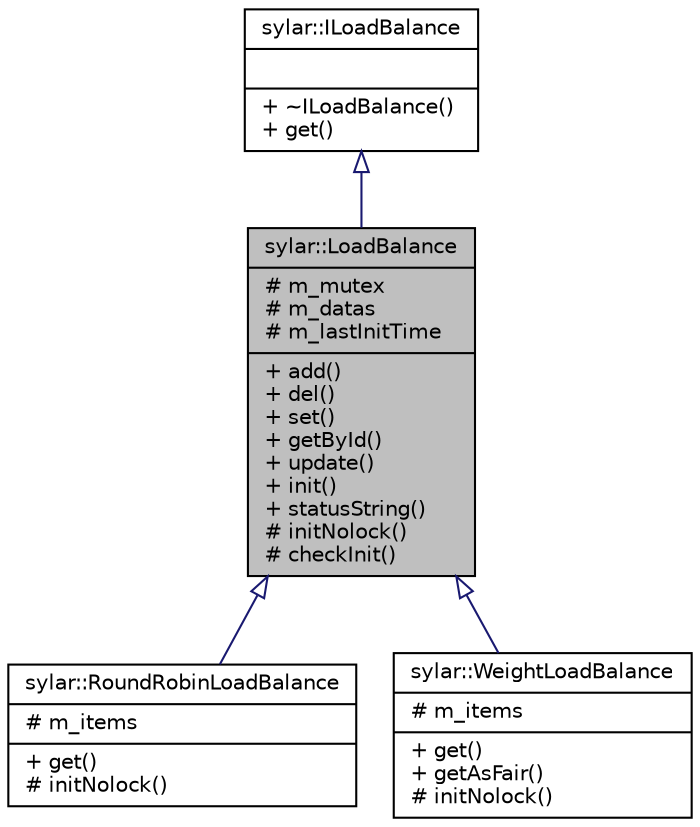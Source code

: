 digraph "sylar::LoadBalance"
{
 // LATEX_PDF_SIZE
  edge [fontname="Helvetica",fontsize="10",labelfontname="Helvetica",labelfontsize="10"];
  node [fontname="Helvetica",fontsize="10",shape=record];
  Node1 [label="{sylar::LoadBalance\n|# m_mutex\l# m_datas\l# m_lastInitTime\l|+ add()\l+ del()\l+ set()\l+ getById()\l+ update()\l+ init()\l+ statusString()\l# initNolock()\l# checkInit()\l}",height=0.2,width=0.4,color="black", fillcolor="grey75", style="filled", fontcolor="black",tooltip=" "];
  Node2 -> Node1 [dir="back",color="midnightblue",fontsize="10",style="solid",arrowtail="onormal"];
  Node2 [label="{sylar::ILoadBalance\n||+ ~ILoadBalance()\l+ get()\l}",height=0.2,width=0.4,color="black", fillcolor="white", style="filled",URL="$classsylar_1_1ILoadBalance.html",tooltip=" "];
  Node1 -> Node3 [dir="back",color="midnightblue",fontsize="10",style="solid",arrowtail="onormal"];
  Node3 [label="{sylar::RoundRobinLoadBalance\n|# m_items\l|+ get()\l# initNolock()\l}",height=0.2,width=0.4,color="black", fillcolor="white", style="filled",URL="$classsylar_1_1RoundRobinLoadBalance.html",tooltip=" "];
  Node1 -> Node4 [dir="back",color="midnightblue",fontsize="10",style="solid",arrowtail="onormal"];
  Node4 [label="{sylar::WeightLoadBalance\n|# m_items\l|+ get()\l+ getAsFair()\l# initNolock()\l}",height=0.2,width=0.4,color="black", fillcolor="white", style="filled",URL="$classsylar_1_1WeightLoadBalance.html",tooltip=" "];
}
